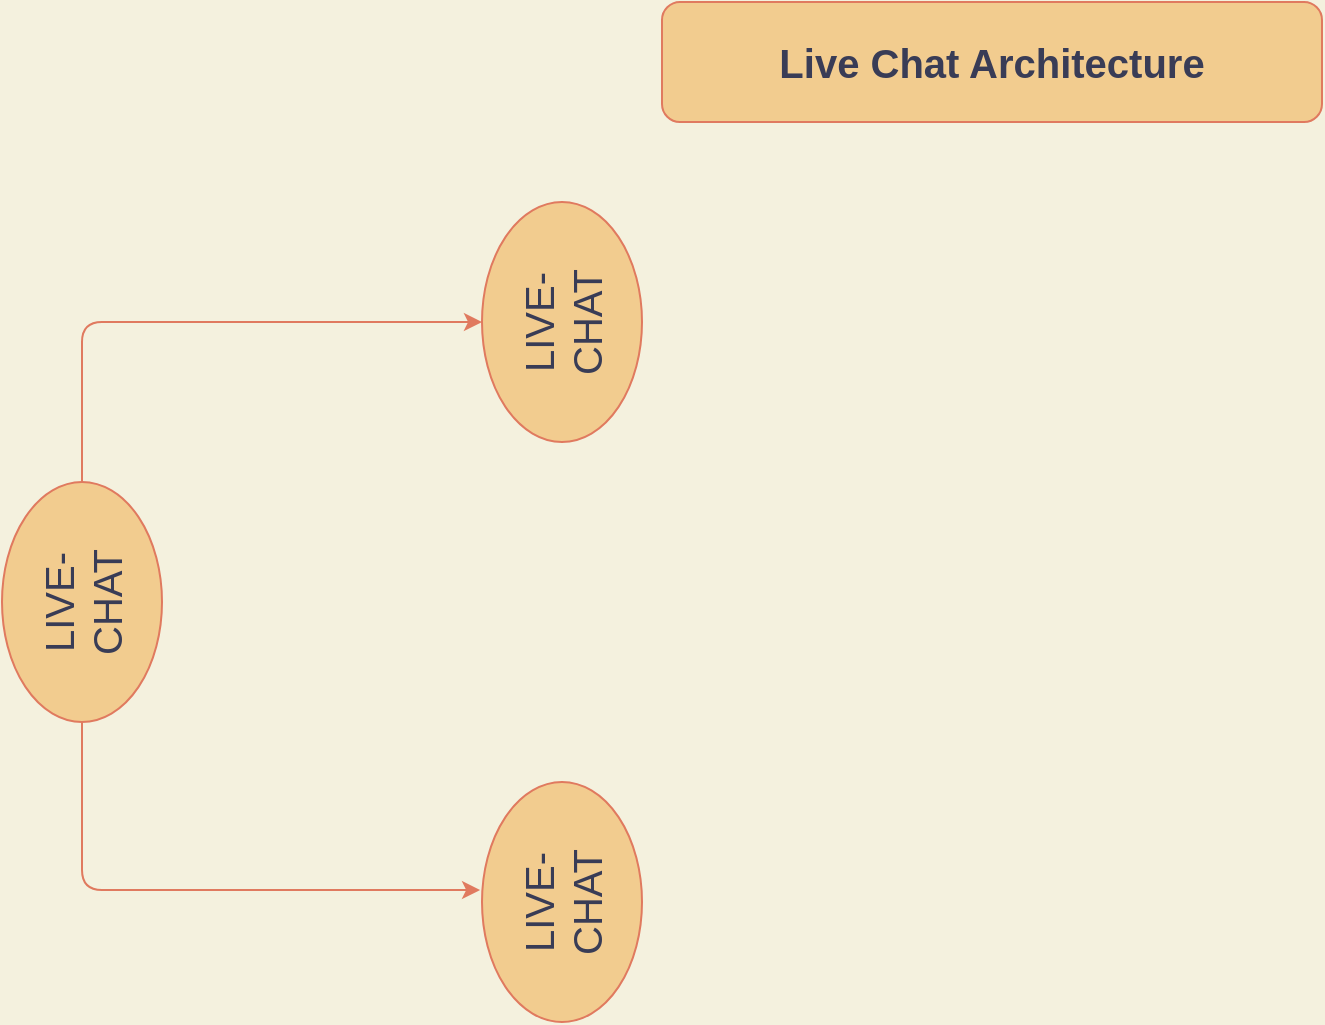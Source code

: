 <mxfile version="14.8.1" type="github">
  <diagram id="J9tKo8cZIaspUx6KSkxY" name="Page-1">
    <mxGraphModel dx="868" dy="527" grid="1" gridSize="10" guides="1" tooltips="1" connect="1" arrows="1" fold="1" page="1" pageScale="1" pageWidth="1100" pageHeight="850" background="#F4F1DE" math="0" shadow="0">
      <root>
        <mxCell id="0" />
        <mxCell id="1" parent="0" />
        <mxCell id="ywxi3uwxgrgupSH_6rDq-1" value="" style="rounded=1;whiteSpace=wrap;html=1;fillColor=#F2CC8F;strokeColor=#E07A5F;fontColor=#393C56;" vertex="1" parent="1">
          <mxGeometry x="370" y="40" width="330" height="60" as="geometry" />
        </mxCell>
        <mxCell id="ywxi3uwxgrgupSH_6rDq-2" value="Live Chat Architecture" style="text;html=1;strokeColor=none;fillColor=none;align=center;verticalAlign=middle;whiteSpace=wrap;rounded=0;fontSize=20;fontStyle=1;fontColor=#393C56;" vertex="1" parent="1">
          <mxGeometry x="410" y="60" width="250" height="20" as="geometry" />
        </mxCell>
        <mxCell id="ywxi3uwxgrgupSH_6rDq-12" value="" style="group" vertex="1" connectable="0" parent="1">
          <mxGeometry x="40" y="280" width="80" height="120" as="geometry" />
        </mxCell>
        <mxCell id="ywxi3uwxgrgupSH_6rDq-10" value="" style="ellipse;whiteSpace=wrap;html=1;rounded=0;sketch=0;fontColor=#393C56;strokeColor=#E07A5F;fillColor=#F2CC8F;rotation=-90;" vertex="1" parent="ywxi3uwxgrgupSH_6rDq-12">
          <mxGeometry x="-20.0" y="20" width="120" height="80" as="geometry" />
        </mxCell>
        <mxCell id="ywxi3uwxgrgupSH_6rDq-11" value="LIVE-CHAT" style="text;html=1;strokeColor=none;fillColor=none;align=center;verticalAlign=middle;whiteSpace=wrap;rounded=0;sketch=0;fontColor=#393C56;fontSize=20;rotation=-90;" vertex="1" parent="ywxi3uwxgrgupSH_6rDq-12">
          <mxGeometry x="5.0" y="50" width="70" height="20" as="geometry" />
        </mxCell>
        <mxCell id="ywxi3uwxgrgupSH_6rDq-33" value="" style="group" vertex="1" connectable="0" parent="1">
          <mxGeometry x="280" y="140" width="80" height="120" as="geometry" />
        </mxCell>
        <mxCell id="ywxi3uwxgrgupSH_6rDq-34" value="" style="ellipse;whiteSpace=wrap;html=1;rounded=0;sketch=0;fontColor=#393C56;strokeColor=#E07A5F;fillColor=#F2CC8F;rotation=-90;" vertex="1" parent="ywxi3uwxgrgupSH_6rDq-33">
          <mxGeometry x="-20.0" y="20" width="120" height="80" as="geometry" />
        </mxCell>
        <mxCell id="ywxi3uwxgrgupSH_6rDq-35" value="LIVE-CHAT" style="text;html=1;strokeColor=none;fillColor=none;align=center;verticalAlign=middle;whiteSpace=wrap;rounded=0;sketch=0;fontColor=#393C56;fontSize=20;rotation=-90;" vertex="1" parent="ywxi3uwxgrgupSH_6rDq-33">
          <mxGeometry x="5.0" y="50" width="70" height="20" as="geometry" />
        </mxCell>
        <mxCell id="ywxi3uwxgrgupSH_6rDq-36" value="" style="group" vertex="1" connectable="0" parent="1">
          <mxGeometry x="280" y="430" width="80" height="120" as="geometry" />
        </mxCell>
        <mxCell id="ywxi3uwxgrgupSH_6rDq-37" value="" style="ellipse;whiteSpace=wrap;html=1;rounded=0;sketch=0;fontColor=#393C56;strokeColor=#E07A5F;fillColor=#F2CC8F;rotation=-90;" vertex="1" parent="ywxi3uwxgrgupSH_6rDq-36">
          <mxGeometry x="-20.0" y="20" width="120" height="80" as="geometry" />
        </mxCell>
        <mxCell id="ywxi3uwxgrgupSH_6rDq-38" value="LIVE-CHAT" style="text;html=1;strokeColor=none;fillColor=none;align=center;verticalAlign=middle;whiteSpace=wrap;rounded=0;sketch=0;fontColor=#393C56;fontSize=20;rotation=-90;" vertex="1" parent="ywxi3uwxgrgupSH_6rDq-36">
          <mxGeometry x="5.0" y="50" width="70" height="20" as="geometry" />
        </mxCell>
        <mxCell id="ywxi3uwxgrgupSH_6rDq-46" value="" style="endArrow=classic;html=1;fontSize=20;fontColor=#393C56;strokeColor=#E07A5F;fillColor=#F2CC8F;entryX=0.5;entryY=0;entryDx=0;entryDy=0;" edge="1" parent="1" target="ywxi3uwxgrgupSH_6rDq-34">
          <mxGeometry width="50" height="50" relative="1" as="geometry">
            <mxPoint x="80" y="280" as="sourcePoint" />
            <mxPoint x="130" y="230" as="targetPoint" />
            <Array as="points">
              <mxPoint x="80" y="200" />
            </Array>
          </mxGeometry>
        </mxCell>
        <mxCell id="ywxi3uwxgrgupSH_6rDq-47" value="" style="endArrow=classic;html=1;fontSize=20;fontColor=#393C56;strokeColor=#E07A5F;fillColor=#F2CC8F;entryX=0.55;entryY=-0.012;entryDx=0;entryDy=0;entryPerimeter=0;" edge="1" parent="1" target="ywxi3uwxgrgupSH_6rDq-37">
          <mxGeometry width="50" height="50" relative="1" as="geometry">
            <mxPoint x="80" y="400" as="sourcePoint" />
            <mxPoint x="130" y="350" as="targetPoint" />
            <Array as="points">
              <mxPoint x="80" y="484" />
            </Array>
          </mxGeometry>
        </mxCell>
      </root>
    </mxGraphModel>
  </diagram>
</mxfile>
